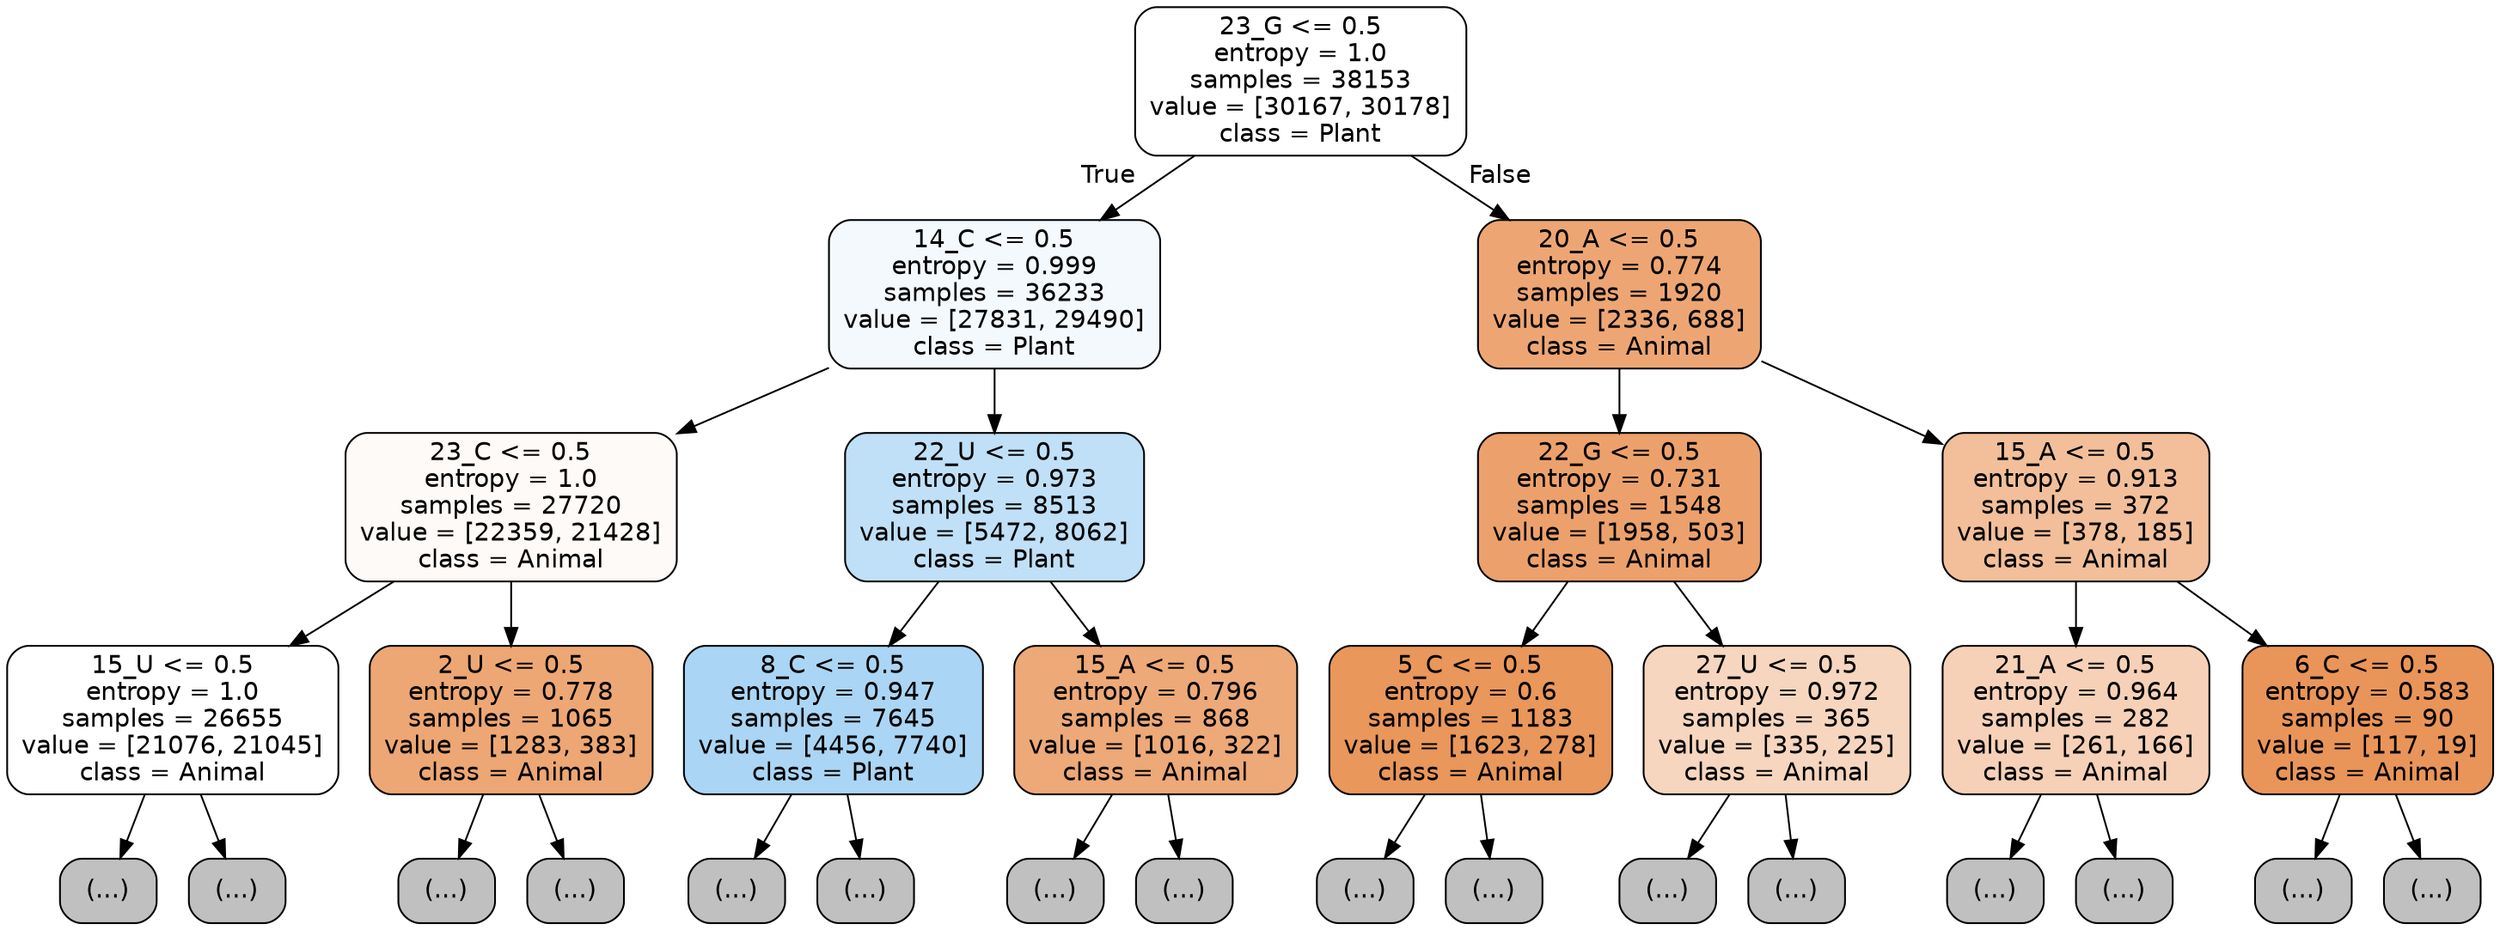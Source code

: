 digraph Tree {
node [shape=box, style="filled, rounded", color="black", fontname="helvetica"] ;
edge [fontname="helvetica"] ;
0 [label="23_G <= 0.5\nentropy = 1.0\nsamples = 38153\nvalue = [30167, 30178]\nclass = Plant", fillcolor="#ffffff"] ;
1 [label="14_C <= 0.5\nentropy = 0.999\nsamples = 36233\nvalue = [27831, 29490]\nclass = Plant", fillcolor="#f4f9fe"] ;
0 -> 1 [labeldistance=2.5, labelangle=45, headlabel="True"] ;
2 [label="23_C <= 0.5\nentropy = 1.0\nsamples = 27720\nvalue = [22359, 21428]\nclass = Animal", fillcolor="#fefaf7"] ;
1 -> 2 ;
3 [label="15_U <= 0.5\nentropy = 1.0\nsamples = 26655\nvalue = [21076, 21045]\nclass = Animal", fillcolor="#ffffff"] ;
2 -> 3 ;
4 [label="(...)", fillcolor="#C0C0C0"] ;
3 -> 4 ;
9081 [label="(...)", fillcolor="#C0C0C0"] ;
3 -> 9081 ;
12268 [label="2_U <= 0.5\nentropy = 0.778\nsamples = 1065\nvalue = [1283, 383]\nclass = Animal", fillcolor="#eda774"] ;
2 -> 12268 ;
12269 [label="(...)", fillcolor="#C0C0C0"] ;
12268 -> 12269 ;
12626 [label="(...)", fillcolor="#C0C0C0"] ;
12268 -> 12626 ;
12753 [label="22_U <= 0.5\nentropy = 0.973\nsamples = 8513\nvalue = [5472, 8062]\nclass = Plant", fillcolor="#bfe0f7"] ;
1 -> 12753 ;
12754 [label="8_C <= 0.5\nentropy = 0.947\nsamples = 7645\nvalue = [4456, 7740]\nclass = Plant", fillcolor="#abd5f4"] ;
12753 -> 12754 ;
12755 [label="(...)", fillcolor="#C0C0C0"] ;
12754 -> 12755 ;
15000 [label="(...)", fillcolor="#C0C0C0"] ;
12754 -> 15000 ;
15773 [label="15_A <= 0.5\nentropy = 0.796\nsamples = 868\nvalue = [1016, 322]\nclass = Animal", fillcolor="#eda978"] ;
12753 -> 15773 ;
15774 [label="(...)", fillcolor="#C0C0C0"] ;
15773 -> 15774 ;
16013 [label="(...)", fillcolor="#C0C0C0"] ;
15773 -> 16013 ;
16112 [label="20_A <= 0.5\nentropy = 0.774\nsamples = 1920\nvalue = [2336, 688]\nclass = Animal", fillcolor="#eda673"] ;
0 -> 16112 [labeldistance=2.5, labelangle=-45, headlabel="False"] ;
16113 [label="22_G <= 0.5\nentropy = 0.731\nsamples = 1548\nvalue = [1958, 503]\nclass = Animal", fillcolor="#eca16c"] ;
16112 -> 16113 ;
16114 [label="5_C <= 0.5\nentropy = 0.6\nsamples = 1183\nvalue = [1623, 278]\nclass = Animal", fillcolor="#e9975b"] ;
16113 -> 16114 ;
16115 [label="(...)", fillcolor="#C0C0C0"] ;
16114 -> 16115 ;
16400 [label="(...)", fillcolor="#C0C0C0"] ;
16114 -> 16400 ;
16505 [label="27_U <= 0.5\nentropy = 0.972\nsamples = 365\nvalue = [335, 225]\nclass = Animal", fillcolor="#f6d6be"] ;
16113 -> 16505 ;
16506 [label="(...)", fillcolor="#C0C0C0"] ;
16505 -> 16506 ;
16671 [label="(...)", fillcolor="#C0C0C0"] ;
16505 -> 16671 ;
16672 [label="15_A <= 0.5\nentropy = 0.913\nsamples = 372\nvalue = [378, 185]\nclass = Animal", fillcolor="#f2bf9a"] ;
16112 -> 16672 ;
16673 [label="21_A <= 0.5\nentropy = 0.964\nsamples = 282\nvalue = [261, 166]\nclass = Animal", fillcolor="#f6d1b7"] ;
16672 -> 16673 ;
16674 [label="(...)", fillcolor="#C0C0C0"] ;
16673 -> 16674 ;
16785 [label="(...)", fillcolor="#C0C0C0"] ;
16673 -> 16785 ;
16808 [label="6_C <= 0.5\nentropy = 0.583\nsamples = 90\nvalue = [117, 19]\nclass = Animal", fillcolor="#e99559"] ;
16672 -> 16808 ;
16809 [label="(...)", fillcolor="#C0C0C0"] ;
16808 -> 16809 ;
16832 [label="(...)", fillcolor="#C0C0C0"] ;
16808 -> 16832 ;
}